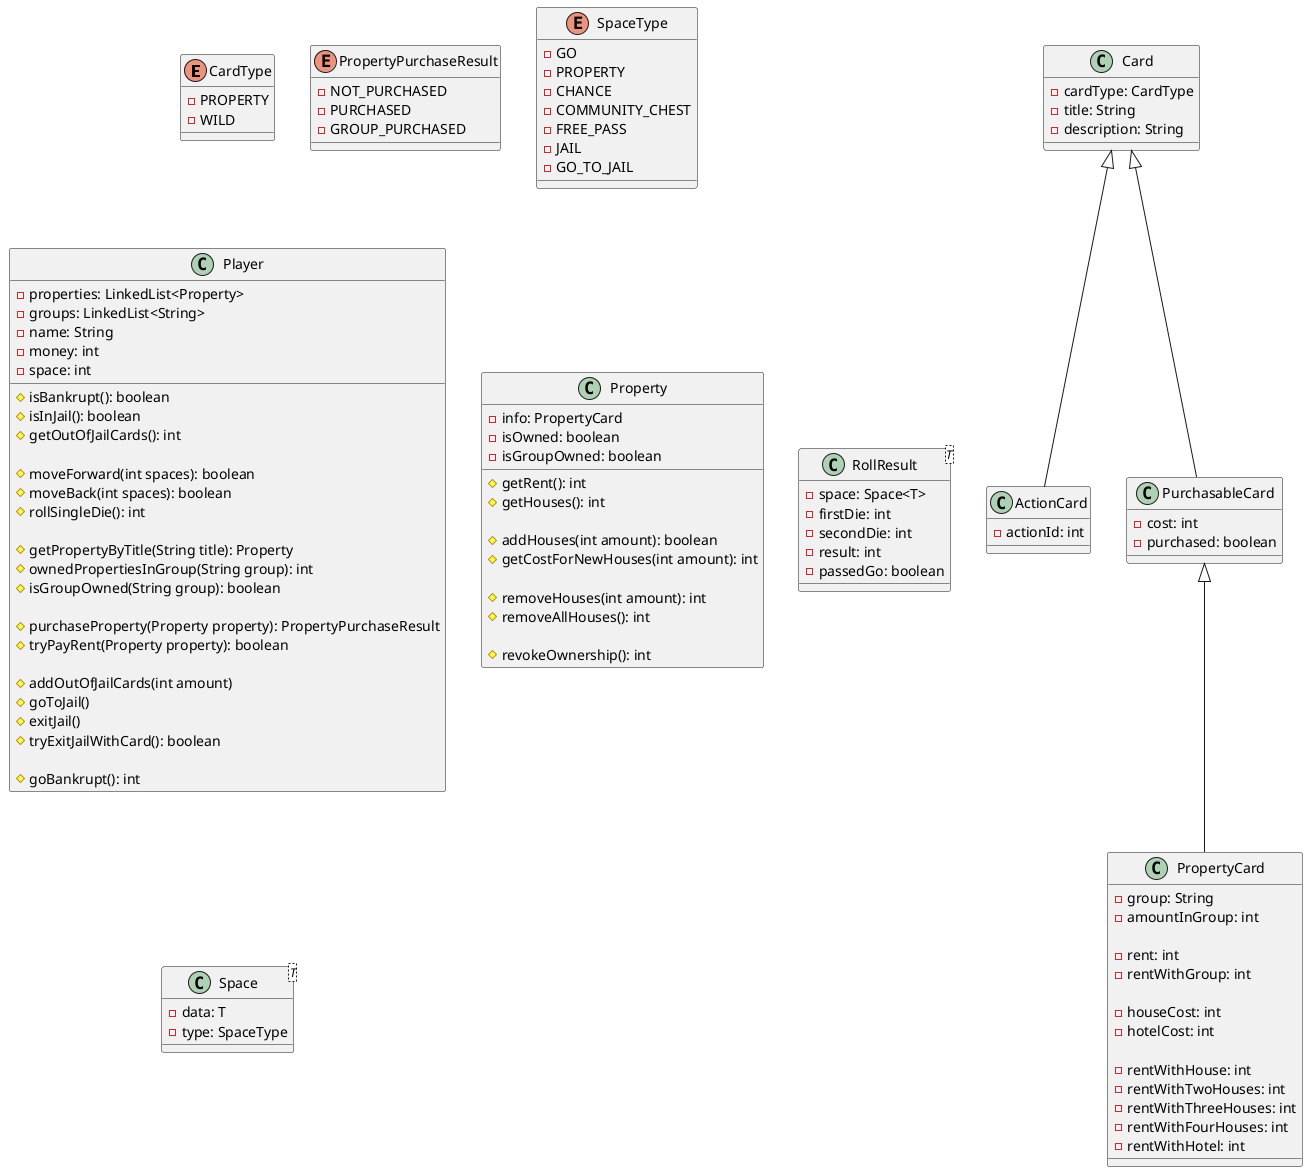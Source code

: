 @startuml JMonopoly

enum CardType {
    -PROPERTY
    -WILD
}

enum PropertyPurchaseResult {
    -NOT_PURCHASED
    -PURCHASED
    -GROUP_PURCHASED
}

enum SpaceType {
    -GO
    -PROPERTY
    -CHANCE
    -COMMUNITY_CHEST
    -FREE_PASS
    -JAIL
    -GO_TO_JAIL
}

class Player {
    -properties: LinkedList<Property>
    -groups: LinkedList<String>
    -name: String
    -money: int
    -space: int

    #isBankrupt(): boolean
    #isInJail(): boolean
    #getOutOfJailCards(): int

    #moveForward(int spaces): boolean
    #moveBack(int spaces): boolean
    #rollSingleDie(): int

    #getPropertyByTitle(String title): Property
    #ownedPropertiesInGroup(String group): int
    #isGroupOwned(String group): boolean

    #purchaseProperty(Property property): PropertyPurchaseResult
    #tryPayRent(Property property): boolean

    #addOutOfJailCards(int amount)
    #goToJail()
    #exitJail()
    #tryExitJailWithCard(): boolean

    #goBankrupt(): int
}

class Property {
    -info: PropertyCard
    -isOwned: boolean
    -isGroupOwned: boolean

    #getRent(): int
    #getHouses(): int

    #addHouses(int amount): boolean
    #getCostForNewHouses(int amount): int

    #removeHouses(int amount): int
    #removeAllHouses(): int

    #revokeOwnership(): int
}

class RollResult<T> {
    -space: Space<T>
    -firstDie: int
    -secondDie: int
    -result: int
    -passedGo: boolean
}

class Space<T> {
    -data: T
    -type: SpaceType
}

class Card {
    -cardType: CardType
    -title: String
    -description: String
}

class ActionCard extends Card {
    -actionId: int
}

class PurchasableCard extends Card {
    -cost: int
    -purchased: boolean
}

class PropertyCard extends PurchasableCard {
    -group: String
    -amountInGroup: int

    -rent: int
    -rentWithGroup: int

    -houseCost: int
    -hotelCost: int

    -rentWithHouse: int
    -rentWithTwoHouses: int
    -rentWithThreeHouses: int
    -rentWithFourHouses: int
    -rentWithHotel: int
}

@enduml